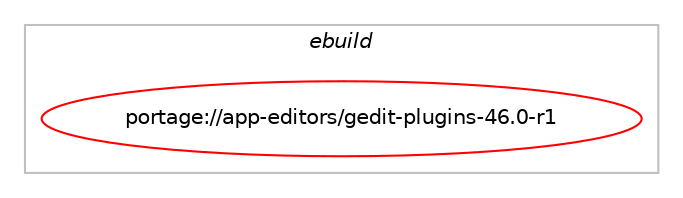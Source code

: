 digraph prolog {

# *************
# Graph options
# *************

newrank=true;
concentrate=true;
compound=true;
graph [rankdir=LR,fontname=Helvetica,fontsize=10,ranksep=1.5];#, ranksep=2.5, nodesep=0.2];
edge  [arrowhead=vee];
node  [fontname=Helvetica,fontsize=10];

# **********
# The ebuild
# **********

subgraph cluster_leftcol {
color=gray;
label=<<i>ebuild</i>>;
id [label="portage://app-editors/gedit-plugins-46.0-r1", color=red, width=4, href="../app-editors/gedit-plugins-46.0-r1.svg"];
}

# ****************
# The dependencies
# ****************

subgraph cluster_midcol {
color=gray;
label=<<i>dependencies</i>>;
subgraph cluster_compile {
fillcolor="#eeeeee";
style=filled;
label=<<i>compile</i>>;
# *** BEGIN UNKNOWN DEPENDENCY TYPE (TODO) ***
# id -> equal(use_conditional_group(positive,charmap,portage://app-editors/gedit-plugins-46.0-r1,[package_dependency(portage://app-editors/gedit-plugins-46.0-r1,install,no,gnome-extra,gucharmap,greaterequal,[3,,,3],[slot(2.90)],[use(enable(introspection),none)])]))
# *** END UNKNOWN DEPENDENCY TYPE (TODO) ***

# *** BEGIN UNKNOWN DEPENDENCY TYPE (TODO) ***
# id -> equal(use_conditional_group(positive,git,portage://app-editors/gedit-plugins-46.0-r1,[package_dependency(portage://app-editors/gedit-plugins-46.0-r1,install,no,dev-libs,libgit2-glib,greaterequal,[0.0.6,,,0.0.6],[],[use(enable(python),none)])]))
# *** END UNKNOWN DEPENDENCY TYPE (TODO) ***

# *** BEGIN UNKNOWN DEPENDENCY TYPE (TODO) ***
# id -> equal(use_conditional_group(positive,python,portage://app-editors/gedit-plugins-46.0-r1,[use_conditional_group(positive,python_single_target_python3_10,portage://app-editors/gedit-plugins-46.0-r1,[package_dependency(portage://app-editors/gedit-plugins-46.0-r1,install,no,dev-lang,python,none,[,,],[slot(3.10)],[use(enable(xml),positive)])]),use_conditional_group(positive,python_single_target_python3_11,portage://app-editors/gedit-plugins-46.0-r1,[package_dependency(portage://app-editors/gedit-plugins-46.0-r1,install,no,dev-lang,python,none,[,,],[slot(3.11)],[use(enable(xml),positive)])]),use_conditional_group(positive,python_single_target_python3_12,portage://app-editors/gedit-plugins-46.0-r1,[package_dependency(portage://app-editors/gedit-plugins-46.0-r1,install,no,dev-lang,python,none,[,,],[slot(3.12)],[use(enable(xml),positive)])]),use_conditional_group(positive,python_single_target_python3_10,portage://app-editors/gedit-plugins-46.0-r1,[package_dependency(portage://app-editors/gedit-plugins-46.0-r1,install,no,app-editors,gedit,none,[,,],[],[use(enable(python),none),use(enable(python_single_target_python3_10),negative)]),package_dependency(portage://app-editors/gedit-plugins-46.0-r1,install,no,dev-libs,libpeas,none,[,,],[slot(0)],[use(enable(python),none),use(enable(python_single_target_python3_10),negative)]),package_dependency(portage://app-editors/gedit-plugins-46.0-r1,install,no,dev-python,dbus-python,greaterequal,[0.82,,,0.82],[],[use(enable(python_targets_python3_10),negative)]),package_dependency(portage://app-editors/gedit-plugins-46.0-r1,install,no,dev-python,pycairo,none,[,,],[],[use(enable(python_targets_python3_10),negative)]),package_dependency(portage://app-editors/gedit-plugins-46.0-r1,install,no,dev-python,pygobject,none,[,,],[slot(3)],[use(enable(cairo),none),use(enable(python_targets_python3_10),negative)])]),use_conditional_group(positive,python_single_target_python3_11,portage://app-editors/gedit-plugins-46.0-r1,[package_dependency(portage://app-editors/gedit-plugins-46.0-r1,install,no,app-editors,gedit,none,[,,],[],[use(enable(python),none),use(enable(python_single_target_python3_11),negative)]),package_dependency(portage://app-editors/gedit-plugins-46.0-r1,install,no,dev-libs,libpeas,none,[,,],[slot(0)],[use(enable(python),none),use(enable(python_single_target_python3_11),negative)]),package_dependency(portage://app-editors/gedit-plugins-46.0-r1,install,no,dev-python,dbus-python,greaterequal,[0.82,,,0.82],[],[use(enable(python_targets_python3_11),negative)]),package_dependency(portage://app-editors/gedit-plugins-46.0-r1,install,no,dev-python,pycairo,none,[,,],[],[use(enable(python_targets_python3_11),negative)]),package_dependency(portage://app-editors/gedit-plugins-46.0-r1,install,no,dev-python,pygobject,none,[,,],[slot(3)],[use(enable(cairo),none),use(enable(python_targets_python3_11),negative)])]),use_conditional_group(positive,python_single_target_python3_12,portage://app-editors/gedit-plugins-46.0-r1,[package_dependency(portage://app-editors/gedit-plugins-46.0-r1,install,no,app-editors,gedit,none,[,,],[],[use(enable(python),none),use(enable(python_single_target_python3_12),negative)]),package_dependency(portage://app-editors/gedit-plugins-46.0-r1,install,no,dev-libs,libpeas,none,[,,],[slot(0)],[use(enable(python),none),use(enable(python_single_target_python3_12),negative)]),package_dependency(portage://app-editors/gedit-plugins-46.0-r1,install,no,dev-python,dbus-python,greaterequal,[0.82,,,0.82],[],[use(enable(python_targets_python3_12),negative)]),package_dependency(portage://app-editors/gedit-plugins-46.0-r1,install,no,dev-python,pycairo,none,[,,],[],[use(enable(python_targets_python3_12),negative)]),package_dependency(portage://app-editors/gedit-plugins-46.0-r1,install,no,dev-python,pygobject,none,[,,],[slot(3)],[use(enable(cairo),none),use(enable(python_targets_python3_12),negative)])]),package_dependency(portage://app-editors/gedit-plugins-46.0-r1,install,no,x11-libs,gtk+,greaterequal,[3.9,,,3.9],[slot(3)],[use(enable(introspection),none)]),package_dependency(portage://app-editors/gedit-plugins-46.0-r1,install,no,x11-libs,pango,none,[,,],[],[use(enable(introspection),none)]),package_dependency(portage://app-editors/gedit-plugins-46.0-r1,install,no,x11-libs,gdk-pixbuf,none,[,,],[slot(2)],[use(enable(introspection),none)])]))
# *** END UNKNOWN DEPENDENCY TYPE (TODO) ***

# *** BEGIN UNKNOWN DEPENDENCY TYPE (TODO) ***
# id -> equal(use_conditional_group(positive,terminal,portage://app-editors/gedit-plugins-46.0-r1,[package_dependency(portage://app-editors/gedit-plugins-46.0-r1,install,no,x11-libs,vte,greaterequal,[0.52,,,0.52],[slot(2.91)],[use(enable(introspection),none)])]))
# *** END UNKNOWN DEPENDENCY TYPE (TODO) ***

# *** BEGIN UNKNOWN DEPENDENCY TYPE (TODO) ***
# id -> equal(package_dependency(portage://app-editors/gedit-plugins-46.0-r1,install,no,app-editors,gedit,greaterequal,[46,,,46],[],[]))
# *** END UNKNOWN DEPENDENCY TYPE (TODO) ***

# *** BEGIN UNKNOWN DEPENDENCY TYPE (TODO) ***
# id -> equal(package_dependency(portage://app-editors/gedit-plugins-46.0-r1,install,no,dev-libs,glib,greaterequal,[2.32,,,2.32],[slot(2)],[]))
# *** END UNKNOWN DEPENDENCY TYPE (TODO) ***

# *** BEGIN UNKNOWN DEPENDENCY TYPE (TODO) ***
# id -> equal(package_dependency(portage://app-editors/gedit-plugins-46.0-r1,install,no,dev-libs,libpeas,greaterequal,[1.14.1,,,1.14.1],[slot(0)],[use(enable(gtk),none)]))
# *** END UNKNOWN DEPENDENCY TYPE (TODO) ***

# *** BEGIN UNKNOWN DEPENDENCY TYPE (TODO) ***
# id -> equal(package_dependency(portage://app-editors/gedit-plugins-46.0-r1,install,no,gui-libs,libgedit-gtksourceview,none,[,,],[slot(300)],[]))
# *** END UNKNOWN DEPENDENCY TYPE (TODO) ***

# *** BEGIN UNKNOWN DEPENDENCY TYPE (TODO) ***
# id -> equal(package_dependency(portage://app-editors/gedit-plugins-46.0-r1,install,no,x11-libs,gtk+,greaterequal,[3.9,,,3.9],[slot(3)],[]))
# *** END UNKNOWN DEPENDENCY TYPE (TODO) ***

}
subgraph cluster_compileandrun {
fillcolor="#eeeeee";
style=filled;
label=<<i>compile and run</i>>;
}
subgraph cluster_run {
fillcolor="#eeeeee";
style=filled;
label=<<i>run</i>>;
# *** BEGIN UNKNOWN DEPENDENCY TYPE (TODO) ***
# id -> equal(use_conditional_group(positive,charmap,portage://app-editors/gedit-plugins-46.0-r1,[package_dependency(portage://app-editors/gedit-plugins-46.0-r1,run,no,gnome-extra,gucharmap,greaterequal,[3,,,3],[slot(2.90)],[use(enable(introspection),none)])]))
# *** END UNKNOWN DEPENDENCY TYPE (TODO) ***

# *** BEGIN UNKNOWN DEPENDENCY TYPE (TODO) ***
# id -> equal(use_conditional_group(positive,git,portage://app-editors/gedit-plugins-46.0-r1,[package_dependency(portage://app-editors/gedit-plugins-46.0-r1,run,no,dev-libs,libgit2-glib,greaterequal,[0.0.6,,,0.0.6],[],[use(enable(python),none)])]))
# *** END UNKNOWN DEPENDENCY TYPE (TODO) ***

# *** BEGIN UNKNOWN DEPENDENCY TYPE (TODO) ***
# id -> equal(use_conditional_group(positive,python,portage://app-editors/gedit-plugins-46.0-r1,[use_conditional_group(positive,python_single_target_python3_10,portage://app-editors/gedit-plugins-46.0-r1,[package_dependency(portage://app-editors/gedit-plugins-46.0-r1,run,no,dev-lang,python,none,[,,],[slot(3.10)],[use(enable(xml),positive)])]),use_conditional_group(positive,python_single_target_python3_11,portage://app-editors/gedit-plugins-46.0-r1,[package_dependency(portage://app-editors/gedit-plugins-46.0-r1,run,no,dev-lang,python,none,[,,],[slot(3.11)],[use(enable(xml),positive)])]),use_conditional_group(positive,python_single_target_python3_12,portage://app-editors/gedit-plugins-46.0-r1,[package_dependency(portage://app-editors/gedit-plugins-46.0-r1,run,no,dev-lang,python,none,[,,],[slot(3.12)],[use(enable(xml),positive)])]),use_conditional_group(positive,python_single_target_python3_10,portage://app-editors/gedit-plugins-46.0-r1,[package_dependency(portage://app-editors/gedit-plugins-46.0-r1,run,no,app-editors,gedit,none,[,,],[],[use(enable(python),none),use(enable(python_single_target_python3_10),negative)]),package_dependency(portage://app-editors/gedit-plugins-46.0-r1,run,no,dev-libs,libpeas,none,[,,],[slot(0)],[use(enable(python),none),use(enable(python_single_target_python3_10),negative)]),package_dependency(portage://app-editors/gedit-plugins-46.0-r1,run,no,dev-python,dbus-python,greaterequal,[0.82,,,0.82],[],[use(enable(python_targets_python3_10),negative)]),package_dependency(portage://app-editors/gedit-plugins-46.0-r1,run,no,dev-python,pycairo,none,[,,],[],[use(enable(python_targets_python3_10),negative)]),package_dependency(portage://app-editors/gedit-plugins-46.0-r1,run,no,dev-python,pygobject,none,[,,],[slot(3)],[use(enable(cairo),none),use(enable(python_targets_python3_10),negative)])]),use_conditional_group(positive,python_single_target_python3_11,portage://app-editors/gedit-plugins-46.0-r1,[package_dependency(portage://app-editors/gedit-plugins-46.0-r1,run,no,app-editors,gedit,none,[,,],[],[use(enable(python),none),use(enable(python_single_target_python3_11),negative)]),package_dependency(portage://app-editors/gedit-plugins-46.0-r1,run,no,dev-libs,libpeas,none,[,,],[slot(0)],[use(enable(python),none),use(enable(python_single_target_python3_11),negative)]),package_dependency(portage://app-editors/gedit-plugins-46.0-r1,run,no,dev-python,dbus-python,greaterequal,[0.82,,,0.82],[],[use(enable(python_targets_python3_11),negative)]),package_dependency(portage://app-editors/gedit-plugins-46.0-r1,run,no,dev-python,pycairo,none,[,,],[],[use(enable(python_targets_python3_11),negative)]),package_dependency(portage://app-editors/gedit-plugins-46.0-r1,run,no,dev-python,pygobject,none,[,,],[slot(3)],[use(enable(cairo),none),use(enable(python_targets_python3_11),negative)])]),use_conditional_group(positive,python_single_target_python3_12,portage://app-editors/gedit-plugins-46.0-r1,[package_dependency(portage://app-editors/gedit-plugins-46.0-r1,run,no,app-editors,gedit,none,[,,],[],[use(enable(python),none),use(enable(python_single_target_python3_12),negative)]),package_dependency(portage://app-editors/gedit-plugins-46.0-r1,run,no,dev-libs,libpeas,none,[,,],[slot(0)],[use(enable(python),none),use(enable(python_single_target_python3_12),negative)]),package_dependency(portage://app-editors/gedit-plugins-46.0-r1,run,no,dev-python,dbus-python,greaterequal,[0.82,,,0.82],[],[use(enable(python_targets_python3_12),negative)]),package_dependency(portage://app-editors/gedit-plugins-46.0-r1,run,no,dev-python,pycairo,none,[,,],[],[use(enable(python_targets_python3_12),negative)]),package_dependency(portage://app-editors/gedit-plugins-46.0-r1,run,no,dev-python,pygobject,none,[,,],[slot(3)],[use(enable(cairo),none),use(enable(python_targets_python3_12),negative)])]),package_dependency(portage://app-editors/gedit-plugins-46.0-r1,run,no,x11-libs,gtk+,greaterequal,[3.9,,,3.9],[slot(3)],[use(enable(introspection),none)]),package_dependency(portage://app-editors/gedit-plugins-46.0-r1,run,no,x11-libs,pango,none,[,,],[],[use(enable(introspection),none)]),package_dependency(portage://app-editors/gedit-plugins-46.0-r1,run,no,x11-libs,gdk-pixbuf,none,[,,],[slot(2)],[use(enable(introspection),none)])]))
# *** END UNKNOWN DEPENDENCY TYPE (TODO) ***

# *** BEGIN UNKNOWN DEPENDENCY TYPE (TODO) ***
# id -> equal(use_conditional_group(positive,terminal,portage://app-editors/gedit-plugins-46.0-r1,[package_dependency(portage://app-editors/gedit-plugins-46.0-r1,run,no,x11-libs,vte,greaterequal,[0.52,,,0.52],[slot(2.91)],[use(enable(introspection),none)])]))
# *** END UNKNOWN DEPENDENCY TYPE (TODO) ***

# *** BEGIN UNKNOWN DEPENDENCY TYPE (TODO) ***
# id -> equal(package_dependency(portage://app-editors/gedit-plugins-46.0-r1,run,no,app-editors,gedit,greaterequal,[46,,,46],[],[]))
# *** END UNKNOWN DEPENDENCY TYPE (TODO) ***

# *** BEGIN UNKNOWN DEPENDENCY TYPE (TODO) ***
# id -> equal(package_dependency(portage://app-editors/gedit-plugins-46.0-r1,run,no,dev-libs,glib,greaterequal,[2.32,,,2.32],[slot(2)],[]))
# *** END UNKNOWN DEPENDENCY TYPE (TODO) ***

# *** BEGIN UNKNOWN DEPENDENCY TYPE (TODO) ***
# id -> equal(package_dependency(portage://app-editors/gedit-plugins-46.0-r1,run,no,dev-libs,libpeas,greaterequal,[1.14.1,,,1.14.1],[slot(0)],[use(enable(gtk),none)]))
# *** END UNKNOWN DEPENDENCY TYPE (TODO) ***

# *** BEGIN UNKNOWN DEPENDENCY TYPE (TODO) ***
# id -> equal(package_dependency(portage://app-editors/gedit-plugins-46.0-r1,run,no,gui-libs,libgedit-gtksourceview,none,[,,],[slot(300)],[]))
# *** END UNKNOWN DEPENDENCY TYPE (TODO) ***

# *** BEGIN UNKNOWN DEPENDENCY TYPE (TODO) ***
# id -> equal(package_dependency(portage://app-editors/gedit-plugins-46.0-r1,run,no,x11-libs,gtk+,greaterequal,[3.9,,,3.9],[slot(3)],[]))
# *** END UNKNOWN DEPENDENCY TYPE (TODO) ***

}
}

# **************
# The candidates
# **************

subgraph cluster_choices {
rank=same;
color=gray;
label=<<i>candidates</i>>;

}

}
